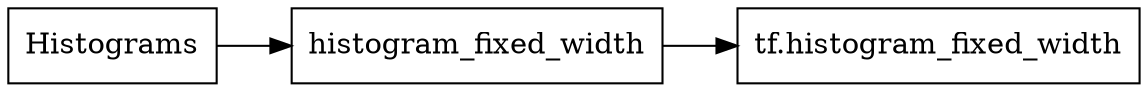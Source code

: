 digraph "Histograms"{
rankdir="LR"
node [shape="box"]
		"Histograms" -> "histogram_fixed_width" -> "tf.histogram_fixed_width";
}

